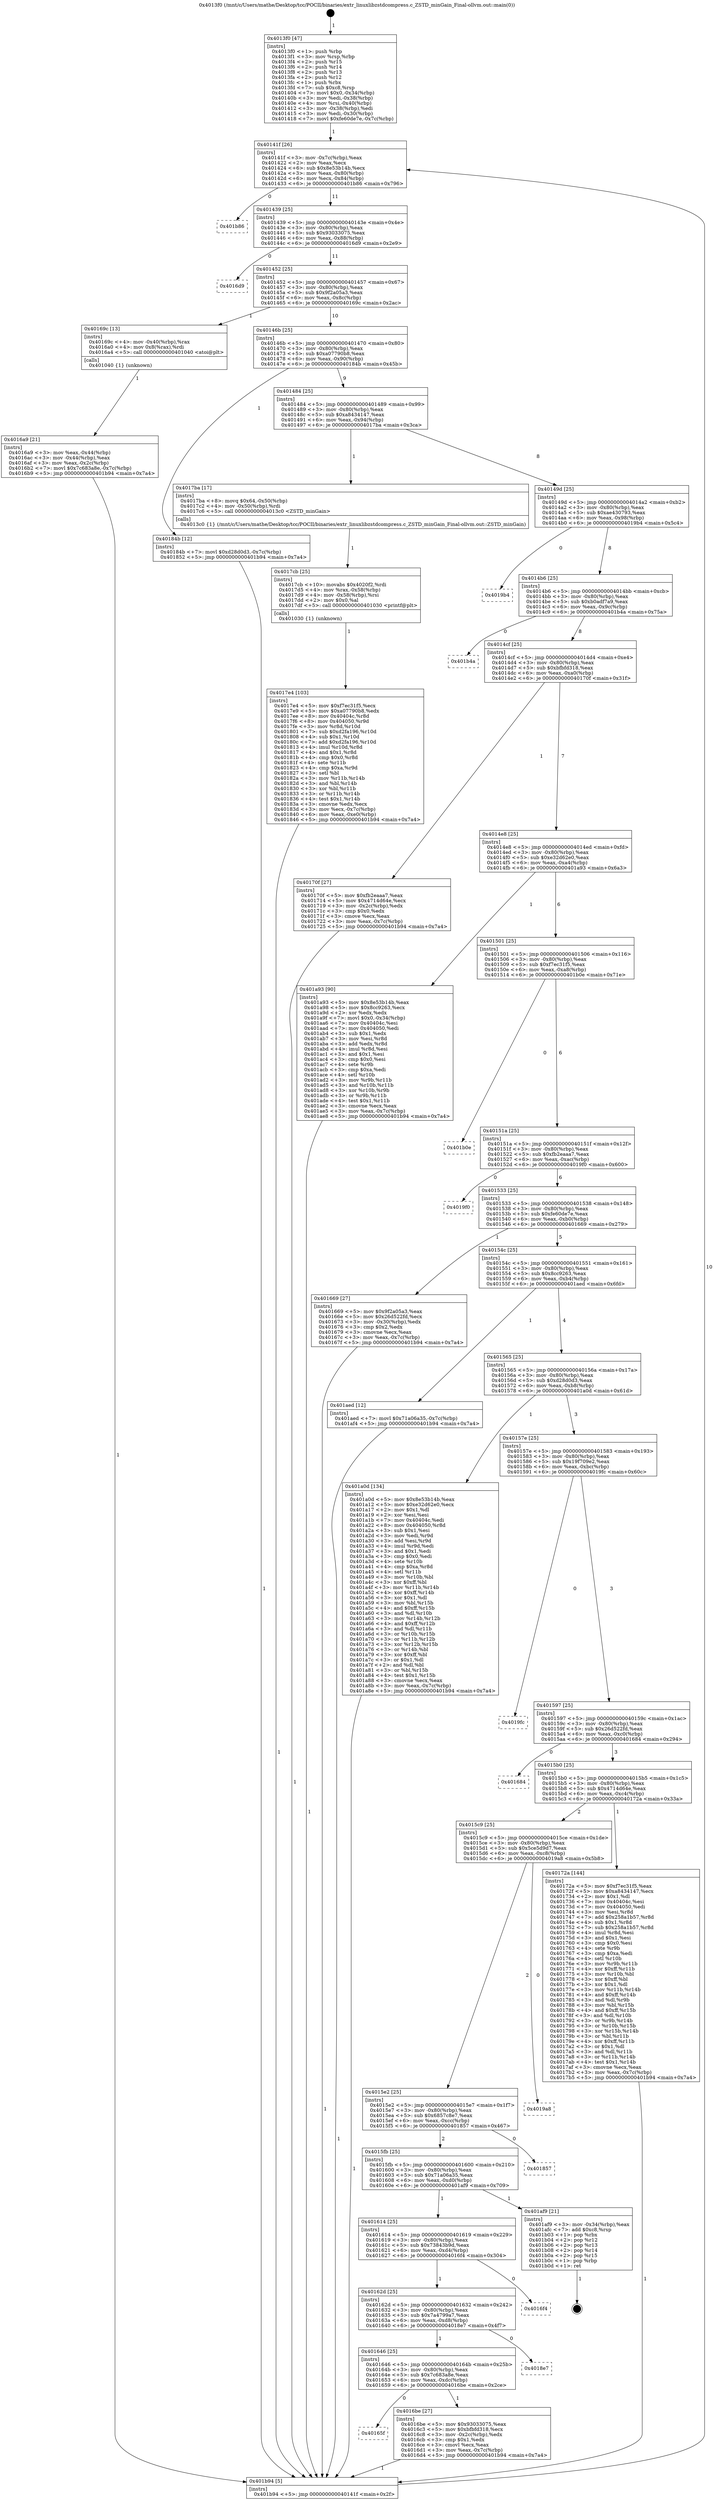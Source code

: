 digraph "0x4013f0" {
  label = "0x4013f0 (/mnt/c/Users/mathe/Desktop/tcc/POCII/binaries/extr_linuxlibzstdcompress.c_ZSTD_minGain_Final-ollvm.out::main(0))"
  labelloc = "t"
  node[shape=record]

  Entry [label="",width=0.3,height=0.3,shape=circle,fillcolor=black,style=filled]
  "0x40141f" [label="{
     0x40141f [26]\l
     | [instrs]\l
     &nbsp;&nbsp;0x40141f \<+3\>: mov -0x7c(%rbp),%eax\l
     &nbsp;&nbsp;0x401422 \<+2\>: mov %eax,%ecx\l
     &nbsp;&nbsp;0x401424 \<+6\>: sub $0x8e53b14b,%ecx\l
     &nbsp;&nbsp;0x40142a \<+3\>: mov %eax,-0x80(%rbp)\l
     &nbsp;&nbsp;0x40142d \<+6\>: mov %ecx,-0x84(%rbp)\l
     &nbsp;&nbsp;0x401433 \<+6\>: je 0000000000401b86 \<main+0x796\>\l
  }"]
  "0x401b86" [label="{
     0x401b86\l
  }", style=dashed]
  "0x401439" [label="{
     0x401439 [25]\l
     | [instrs]\l
     &nbsp;&nbsp;0x401439 \<+5\>: jmp 000000000040143e \<main+0x4e\>\l
     &nbsp;&nbsp;0x40143e \<+3\>: mov -0x80(%rbp),%eax\l
     &nbsp;&nbsp;0x401441 \<+5\>: sub $0x93033075,%eax\l
     &nbsp;&nbsp;0x401446 \<+6\>: mov %eax,-0x88(%rbp)\l
     &nbsp;&nbsp;0x40144c \<+6\>: je 00000000004016d9 \<main+0x2e9\>\l
  }"]
  Exit [label="",width=0.3,height=0.3,shape=circle,fillcolor=black,style=filled,peripheries=2]
  "0x4016d9" [label="{
     0x4016d9\l
  }", style=dashed]
  "0x401452" [label="{
     0x401452 [25]\l
     | [instrs]\l
     &nbsp;&nbsp;0x401452 \<+5\>: jmp 0000000000401457 \<main+0x67\>\l
     &nbsp;&nbsp;0x401457 \<+3\>: mov -0x80(%rbp),%eax\l
     &nbsp;&nbsp;0x40145a \<+5\>: sub $0x9f2a05a3,%eax\l
     &nbsp;&nbsp;0x40145f \<+6\>: mov %eax,-0x8c(%rbp)\l
     &nbsp;&nbsp;0x401465 \<+6\>: je 000000000040169c \<main+0x2ac\>\l
  }"]
  "0x4017e4" [label="{
     0x4017e4 [103]\l
     | [instrs]\l
     &nbsp;&nbsp;0x4017e4 \<+5\>: mov $0xf7ec31f5,%ecx\l
     &nbsp;&nbsp;0x4017e9 \<+5\>: mov $0xa07790b8,%edx\l
     &nbsp;&nbsp;0x4017ee \<+8\>: mov 0x40404c,%r8d\l
     &nbsp;&nbsp;0x4017f6 \<+8\>: mov 0x404050,%r9d\l
     &nbsp;&nbsp;0x4017fe \<+3\>: mov %r8d,%r10d\l
     &nbsp;&nbsp;0x401801 \<+7\>: sub $0xd2fa196,%r10d\l
     &nbsp;&nbsp;0x401808 \<+4\>: sub $0x1,%r10d\l
     &nbsp;&nbsp;0x40180c \<+7\>: add $0xd2fa196,%r10d\l
     &nbsp;&nbsp;0x401813 \<+4\>: imul %r10d,%r8d\l
     &nbsp;&nbsp;0x401817 \<+4\>: and $0x1,%r8d\l
     &nbsp;&nbsp;0x40181b \<+4\>: cmp $0x0,%r8d\l
     &nbsp;&nbsp;0x40181f \<+4\>: sete %r11b\l
     &nbsp;&nbsp;0x401823 \<+4\>: cmp $0xa,%r9d\l
     &nbsp;&nbsp;0x401827 \<+3\>: setl %bl\l
     &nbsp;&nbsp;0x40182a \<+3\>: mov %r11b,%r14b\l
     &nbsp;&nbsp;0x40182d \<+3\>: and %bl,%r14b\l
     &nbsp;&nbsp;0x401830 \<+3\>: xor %bl,%r11b\l
     &nbsp;&nbsp;0x401833 \<+3\>: or %r11b,%r14b\l
     &nbsp;&nbsp;0x401836 \<+4\>: test $0x1,%r14b\l
     &nbsp;&nbsp;0x40183a \<+3\>: cmovne %edx,%ecx\l
     &nbsp;&nbsp;0x40183d \<+3\>: mov %ecx,-0x7c(%rbp)\l
     &nbsp;&nbsp;0x401840 \<+6\>: mov %eax,-0xe0(%rbp)\l
     &nbsp;&nbsp;0x401846 \<+5\>: jmp 0000000000401b94 \<main+0x7a4\>\l
  }"]
  "0x40169c" [label="{
     0x40169c [13]\l
     | [instrs]\l
     &nbsp;&nbsp;0x40169c \<+4\>: mov -0x40(%rbp),%rax\l
     &nbsp;&nbsp;0x4016a0 \<+4\>: mov 0x8(%rax),%rdi\l
     &nbsp;&nbsp;0x4016a4 \<+5\>: call 0000000000401040 \<atoi@plt\>\l
     | [calls]\l
     &nbsp;&nbsp;0x401040 \{1\} (unknown)\l
  }"]
  "0x40146b" [label="{
     0x40146b [25]\l
     | [instrs]\l
     &nbsp;&nbsp;0x40146b \<+5\>: jmp 0000000000401470 \<main+0x80\>\l
     &nbsp;&nbsp;0x401470 \<+3\>: mov -0x80(%rbp),%eax\l
     &nbsp;&nbsp;0x401473 \<+5\>: sub $0xa07790b8,%eax\l
     &nbsp;&nbsp;0x401478 \<+6\>: mov %eax,-0x90(%rbp)\l
     &nbsp;&nbsp;0x40147e \<+6\>: je 000000000040184b \<main+0x45b\>\l
  }"]
  "0x4017cb" [label="{
     0x4017cb [25]\l
     | [instrs]\l
     &nbsp;&nbsp;0x4017cb \<+10\>: movabs $0x4020f2,%rdi\l
     &nbsp;&nbsp;0x4017d5 \<+4\>: mov %rax,-0x58(%rbp)\l
     &nbsp;&nbsp;0x4017d9 \<+4\>: mov -0x58(%rbp),%rsi\l
     &nbsp;&nbsp;0x4017dd \<+2\>: mov $0x0,%al\l
     &nbsp;&nbsp;0x4017df \<+5\>: call 0000000000401030 \<printf@plt\>\l
     | [calls]\l
     &nbsp;&nbsp;0x401030 \{1\} (unknown)\l
  }"]
  "0x40184b" [label="{
     0x40184b [12]\l
     | [instrs]\l
     &nbsp;&nbsp;0x40184b \<+7\>: movl $0xd28d0d3,-0x7c(%rbp)\l
     &nbsp;&nbsp;0x401852 \<+5\>: jmp 0000000000401b94 \<main+0x7a4\>\l
  }"]
  "0x401484" [label="{
     0x401484 [25]\l
     | [instrs]\l
     &nbsp;&nbsp;0x401484 \<+5\>: jmp 0000000000401489 \<main+0x99\>\l
     &nbsp;&nbsp;0x401489 \<+3\>: mov -0x80(%rbp),%eax\l
     &nbsp;&nbsp;0x40148c \<+5\>: sub $0xa8434147,%eax\l
     &nbsp;&nbsp;0x401491 \<+6\>: mov %eax,-0x94(%rbp)\l
     &nbsp;&nbsp;0x401497 \<+6\>: je 00000000004017ba \<main+0x3ca\>\l
  }"]
  "0x40165f" [label="{
     0x40165f\l
  }", style=dashed]
  "0x4017ba" [label="{
     0x4017ba [17]\l
     | [instrs]\l
     &nbsp;&nbsp;0x4017ba \<+8\>: movq $0x64,-0x50(%rbp)\l
     &nbsp;&nbsp;0x4017c2 \<+4\>: mov -0x50(%rbp),%rdi\l
     &nbsp;&nbsp;0x4017c6 \<+5\>: call 00000000004013c0 \<ZSTD_minGain\>\l
     | [calls]\l
     &nbsp;&nbsp;0x4013c0 \{1\} (/mnt/c/Users/mathe/Desktop/tcc/POCII/binaries/extr_linuxlibzstdcompress.c_ZSTD_minGain_Final-ollvm.out::ZSTD_minGain)\l
  }"]
  "0x40149d" [label="{
     0x40149d [25]\l
     | [instrs]\l
     &nbsp;&nbsp;0x40149d \<+5\>: jmp 00000000004014a2 \<main+0xb2\>\l
     &nbsp;&nbsp;0x4014a2 \<+3\>: mov -0x80(%rbp),%eax\l
     &nbsp;&nbsp;0x4014a5 \<+5\>: sub $0xae430793,%eax\l
     &nbsp;&nbsp;0x4014aa \<+6\>: mov %eax,-0x98(%rbp)\l
     &nbsp;&nbsp;0x4014b0 \<+6\>: je 00000000004019b4 \<main+0x5c4\>\l
  }"]
  "0x4016be" [label="{
     0x4016be [27]\l
     | [instrs]\l
     &nbsp;&nbsp;0x4016be \<+5\>: mov $0x93033075,%eax\l
     &nbsp;&nbsp;0x4016c3 \<+5\>: mov $0xbfbfd318,%ecx\l
     &nbsp;&nbsp;0x4016c8 \<+3\>: mov -0x2c(%rbp),%edx\l
     &nbsp;&nbsp;0x4016cb \<+3\>: cmp $0x1,%edx\l
     &nbsp;&nbsp;0x4016ce \<+3\>: cmovl %ecx,%eax\l
     &nbsp;&nbsp;0x4016d1 \<+3\>: mov %eax,-0x7c(%rbp)\l
     &nbsp;&nbsp;0x4016d4 \<+5\>: jmp 0000000000401b94 \<main+0x7a4\>\l
  }"]
  "0x4019b4" [label="{
     0x4019b4\l
  }", style=dashed]
  "0x4014b6" [label="{
     0x4014b6 [25]\l
     | [instrs]\l
     &nbsp;&nbsp;0x4014b6 \<+5\>: jmp 00000000004014bb \<main+0xcb\>\l
     &nbsp;&nbsp;0x4014bb \<+3\>: mov -0x80(%rbp),%eax\l
     &nbsp;&nbsp;0x4014be \<+5\>: sub $0xb0adf7a9,%eax\l
     &nbsp;&nbsp;0x4014c3 \<+6\>: mov %eax,-0x9c(%rbp)\l
     &nbsp;&nbsp;0x4014c9 \<+6\>: je 0000000000401b4a \<main+0x75a\>\l
  }"]
  "0x401646" [label="{
     0x401646 [25]\l
     | [instrs]\l
     &nbsp;&nbsp;0x401646 \<+5\>: jmp 000000000040164b \<main+0x25b\>\l
     &nbsp;&nbsp;0x40164b \<+3\>: mov -0x80(%rbp),%eax\l
     &nbsp;&nbsp;0x40164e \<+5\>: sub $0x7c683a8e,%eax\l
     &nbsp;&nbsp;0x401653 \<+6\>: mov %eax,-0xdc(%rbp)\l
     &nbsp;&nbsp;0x401659 \<+6\>: je 00000000004016be \<main+0x2ce\>\l
  }"]
  "0x401b4a" [label="{
     0x401b4a\l
  }", style=dashed]
  "0x4014cf" [label="{
     0x4014cf [25]\l
     | [instrs]\l
     &nbsp;&nbsp;0x4014cf \<+5\>: jmp 00000000004014d4 \<main+0xe4\>\l
     &nbsp;&nbsp;0x4014d4 \<+3\>: mov -0x80(%rbp),%eax\l
     &nbsp;&nbsp;0x4014d7 \<+5\>: sub $0xbfbfd318,%eax\l
     &nbsp;&nbsp;0x4014dc \<+6\>: mov %eax,-0xa0(%rbp)\l
     &nbsp;&nbsp;0x4014e2 \<+6\>: je 000000000040170f \<main+0x31f\>\l
  }"]
  "0x4018e7" [label="{
     0x4018e7\l
  }", style=dashed]
  "0x40170f" [label="{
     0x40170f [27]\l
     | [instrs]\l
     &nbsp;&nbsp;0x40170f \<+5\>: mov $0xfb2eaaa7,%eax\l
     &nbsp;&nbsp;0x401714 \<+5\>: mov $0x4714d64e,%ecx\l
     &nbsp;&nbsp;0x401719 \<+3\>: mov -0x2c(%rbp),%edx\l
     &nbsp;&nbsp;0x40171c \<+3\>: cmp $0x0,%edx\l
     &nbsp;&nbsp;0x40171f \<+3\>: cmove %ecx,%eax\l
     &nbsp;&nbsp;0x401722 \<+3\>: mov %eax,-0x7c(%rbp)\l
     &nbsp;&nbsp;0x401725 \<+5\>: jmp 0000000000401b94 \<main+0x7a4\>\l
  }"]
  "0x4014e8" [label="{
     0x4014e8 [25]\l
     | [instrs]\l
     &nbsp;&nbsp;0x4014e8 \<+5\>: jmp 00000000004014ed \<main+0xfd\>\l
     &nbsp;&nbsp;0x4014ed \<+3\>: mov -0x80(%rbp),%eax\l
     &nbsp;&nbsp;0x4014f0 \<+5\>: sub $0xe32d62e0,%eax\l
     &nbsp;&nbsp;0x4014f5 \<+6\>: mov %eax,-0xa4(%rbp)\l
     &nbsp;&nbsp;0x4014fb \<+6\>: je 0000000000401a93 \<main+0x6a3\>\l
  }"]
  "0x40162d" [label="{
     0x40162d [25]\l
     | [instrs]\l
     &nbsp;&nbsp;0x40162d \<+5\>: jmp 0000000000401632 \<main+0x242\>\l
     &nbsp;&nbsp;0x401632 \<+3\>: mov -0x80(%rbp),%eax\l
     &nbsp;&nbsp;0x401635 \<+5\>: sub $0x7a4799a7,%eax\l
     &nbsp;&nbsp;0x40163a \<+6\>: mov %eax,-0xd8(%rbp)\l
     &nbsp;&nbsp;0x401640 \<+6\>: je 00000000004018e7 \<main+0x4f7\>\l
  }"]
  "0x401a93" [label="{
     0x401a93 [90]\l
     | [instrs]\l
     &nbsp;&nbsp;0x401a93 \<+5\>: mov $0x8e53b14b,%eax\l
     &nbsp;&nbsp;0x401a98 \<+5\>: mov $0x8cc9263,%ecx\l
     &nbsp;&nbsp;0x401a9d \<+2\>: xor %edx,%edx\l
     &nbsp;&nbsp;0x401a9f \<+7\>: movl $0x0,-0x34(%rbp)\l
     &nbsp;&nbsp;0x401aa6 \<+7\>: mov 0x40404c,%esi\l
     &nbsp;&nbsp;0x401aad \<+7\>: mov 0x404050,%edi\l
     &nbsp;&nbsp;0x401ab4 \<+3\>: sub $0x1,%edx\l
     &nbsp;&nbsp;0x401ab7 \<+3\>: mov %esi,%r8d\l
     &nbsp;&nbsp;0x401aba \<+3\>: add %edx,%r8d\l
     &nbsp;&nbsp;0x401abd \<+4\>: imul %r8d,%esi\l
     &nbsp;&nbsp;0x401ac1 \<+3\>: and $0x1,%esi\l
     &nbsp;&nbsp;0x401ac4 \<+3\>: cmp $0x0,%esi\l
     &nbsp;&nbsp;0x401ac7 \<+4\>: sete %r9b\l
     &nbsp;&nbsp;0x401acb \<+3\>: cmp $0xa,%edi\l
     &nbsp;&nbsp;0x401ace \<+4\>: setl %r10b\l
     &nbsp;&nbsp;0x401ad2 \<+3\>: mov %r9b,%r11b\l
     &nbsp;&nbsp;0x401ad5 \<+3\>: and %r10b,%r11b\l
     &nbsp;&nbsp;0x401ad8 \<+3\>: xor %r10b,%r9b\l
     &nbsp;&nbsp;0x401adb \<+3\>: or %r9b,%r11b\l
     &nbsp;&nbsp;0x401ade \<+4\>: test $0x1,%r11b\l
     &nbsp;&nbsp;0x401ae2 \<+3\>: cmovne %ecx,%eax\l
     &nbsp;&nbsp;0x401ae5 \<+3\>: mov %eax,-0x7c(%rbp)\l
     &nbsp;&nbsp;0x401ae8 \<+5\>: jmp 0000000000401b94 \<main+0x7a4\>\l
  }"]
  "0x401501" [label="{
     0x401501 [25]\l
     | [instrs]\l
     &nbsp;&nbsp;0x401501 \<+5\>: jmp 0000000000401506 \<main+0x116\>\l
     &nbsp;&nbsp;0x401506 \<+3\>: mov -0x80(%rbp),%eax\l
     &nbsp;&nbsp;0x401509 \<+5\>: sub $0xf7ec31f5,%eax\l
     &nbsp;&nbsp;0x40150e \<+6\>: mov %eax,-0xa8(%rbp)\l
     &nbsp;&nbsp;0x401514 \<+6\>: je 0000000000401b0e \<main+0x71e\>\l
  }"]
  "0x4016f4" [label="{
     0x4016f4\l
  }", style=dashed]
  "0x401b0e" [label="{
     0x401b0e\l
  }", style=dashed]
  "0x40151a" [label="{
     0x40151a [25]\l
     | [instrs]\l
     &nbsp;&nbsp;0x40151a \<+5\>: jmp 000000000040151f \<main+0x12f\>\l
     &nbsp;&nbsp;0x40151f \<+3\>: mov -0x80(%rbp),%eax\l
     &nbsp;&nbsp;0x401522 \<+5\>: sub $0xfb2eaaa7,%eax\l
     &nbsp;&nbsp;0x401527 \<+6\>: mov %eax,-0xac(%rbp)\l
     &nbsp;&nbsp;0x40152d \<+6\>: je 00000000004019f0 \<main+0x600\>\l
  }"]
  "0x401614" [label="{
     0x401614 [25]\l
     | [instrs]\l
     &nbsp;&nbsp;0x401614 \<+5\>: jmp 0000000000401619 \<main+0x229\>\l
     &nbsp;&nbsp;0x401619 \<+3\>: mov -0x80(%rbp),%eax\l
     &nbsp;&nbsp;0x40161c \<+5\>: sub $0x73843b9d,%eax\l
     &nbsp;&nbsp;0x401621 \<+6\>: mov %eax,-0xd4(%rbp)\l
     &nbsp;&nbsp;0x401627 \<+6\>: je 00000000004016f4 \<main+0x304\>\l
  }"]
  "0x4019f0" [label="{
     0x4019f0\l
  }", style=dashed]
  "0x401533" [label="{
     0x401533 [25]\l
     | [instrs]\l
     &nbsp;&nbsp;0x401533 \<+5\>: jmp 0000000000401538 \<main+0x148\>\l
     &nbsp;&nbsp;0x401538 \<+3\>: mov -0x80(%rbp),%eax\l
     &nbsp;&nbsp;0x40153b \<+5\>: sub $0xfe60de7e,%eax\l
     &nbsp;&nbsp;0x401540 \<+6\>: mov %eax,-0xb0(%rbp)\l
     &nbsp;&nbsp;0x401546 \<+6\>: je 0000000000401669 \<main+0x279\>\l
  }"]
  "0x401af9" [label="{
     0x401af9 [21]\l
     | [instrs]\l
     &nbsp;&nbsp;0x401af9 \<+3\>: mov -0x34(%rbp),%eax\l
     &nbsp;&nbsp;0x401afc \<+7\>: add $0xc8,%rsp\l
     &nbsp;&nbsp;0x401b03 \<+1\>: pop %rbx\l
     &nbsp;&nbsp;0x401b04 \<+2\>: pop %r12\l
     &nbsp;&nbsp;0x401b06 \<+2\>: pop %r13\l
     &nbsp;&nbsp;0x401b08 \<+2\>: pop %r14\l
     &nbsp;&nbsp;0x401b0a \<+2\>: pop %r15\l
     &nbsp;&nbsp;0x401b0c \<+1\>: pop %rbp\l
     &nbsp;&nbsp;0x401b0d \<+1\>: ret\l
  }"]
  "0x401669" [label="{
     0x401669 [27]\l
     | [instrs]\l
     &nbsp;&nbsp;0x401669 \<+5\>: mov $0x9f2a05a3,%eax\l
     &nbsp;&nbsp;0x40166e \<+5\>: mov $0x26d522fd,%ecx\l
     &nbsp;&nbsp;0x401673 \<+3\>: mov -0x30(%rbp),%edx\l
     &nbsp;&nbsp;0x401676 \<+3\>: cmp $0x2,%edx\l
     &nbsp;&nbsp;0x401679 \<+3\>: cmovne %ecx,%eax\l
     &nbsp;&nbsp;0x40167c \<+3\>: mov %eax,-0x7c(%rbp)\l
     &nbsp;&nbsp;0x40167f \<+5\>: jmp 0000000000401b94 \<main+0x7a4\>\l
  }"]
  "0x40154c" [label="{
     0x40154c [25]\l
     | [instrs]\l
     &nbsp;&nbsp;0x40154c \<+5\>: jmp 0000000000401551 \<main+0x161\>\l
     &nbsp;&nbsp;0x401551 \<+3\>: mov -0x80(%rbp),%eax\l
     &nbsp;&nbsp;0x401554 \<+5\>: sub $0x8cc9263,%eax\l
     &nbsp;&nbsp;0x401559 \<+6\>: mov %eax,-0xb4(%rbp)\l
     &nbsp;&nbsp;0x40155f \<+6\>: je 0000000000401aed \<main+0x6fd\>\l
  }"]
  "0x401b94" [label="{
     0x401b94 [5]\l
     | [instrs]\l
     &nbsp;&nbsp;0x401b94 \<+5\>: jmp 000000000040141f \<main+0x2f\>\l
  }"]
  "0x4013f0" [label="{
     0x4013f0 [47]\l
     | [instrs]\l
     &nbsp;&nbsp;0x4013f0 \<+1\>: push %rbp\l
     &nbsp;&nbsp;0x4013f1 \<+3\>: mov %rsp,%rbp\l
     &nbsp;&nbsp;0x4013f4 \<+2\>: push %r15\l
     &nbsp;&nbsp;0x4013f6 \<+2\>: push %r14\l
     &nbsp;&nbsp;0x4013f8 \<+2\>: push %r13\l
     &nbsp;&nbsp;0x4013fa \<+2\>: push %r12\l
     &nbsp;&nbsp;0x4013fc \<+1\>: push %rbx\l
     &nbsp;&nbsp;0x4013fd \<+7\>: sub $0xc8,%rsp\l
     &nbsp;&nbsp;0x401404 \<+7\>: movl $0x0,-0x34(%rbp)\l
     &nbsp;&nbsp;0x40140b \<+3\>: mov %edi,-0x38(%rbp)\l
     &nbsp;&nbsp;0x40140e \<+4\>: mov %rsi,-0x40(%rbp)\l
     &nbsp;&nbsp;0x401412 \<+3\>: mov -0x38(%rbp),%edi\l
     &nbsp;&nbsp;0x401415 \<+3\>: mov %edi,-0x30(%rbp)\l
     &nbsp;&nbsp;0x401418 \<+7\>: movl $0xfe60de7e,-0x7c(%rbp)\l
  }"]
  "0x4016a9" [label="{
     0x4016a9 [21]\l
     | [instrs]\l
     &nbsp;&nbsp;0x4016a9 \<+3\>: mov %eax,-0x44(%rbp)\l
     &nbsp;&nbsp;0x4016ac \<+3\>: mov -0x44(%rbp),%eax\l
     &nbsp;&nbsp;0x4016af \<+3\>: mov %eax,-0x2c(%rbp)\l
     &nbsp;&nbsp;0x4016b2 \<+7\>: movl $0x7c683a8e,-0x7c(%rbp)\l
     &nbsp;&nbsp;0x4016b9 \<+5\>: jmp 0000000000401b94 \<main+0x7a4\>\l
  }"]
  "0x4015fb" [label="{
     0x4015fb [25]\l
     | [instrs]\l
     &nbsp;&nbsp;0x4015fb \<+5\>: jmp 0000000000401600 \<main+0x210\>\l
     &nbsp;&nbsp;0x401600 \<+3\>: mov -0x80(%rbp),%eax\l
     &nbsp;&nbsp;0x401603 \<+5\>: sub $0x71a06a35,%eax\l
     &nbsp;&nbsp;0x401608 \<+6\>: mov %eax,-0xd0(%rbp)\l
     &nbsp;&nbsp;0x40160e \<+6\>: je 0000000000401af9 \<main+0x709\>\l
  }"]
  "0x401aed" [label="{
     0x401aed [12]\l
     | [instrs]\l
     &nbsp;&nbsp;0x401aed \<+7\>: movl $0x71a06a35,-0x7c(%rbp)\l
     &nbsp;&nbsp;0x401af4 \<+5\>: jmp 0000000000401b94 \<main+0x7a4\>\l
  }"]
  "0x401565" [label="{
     0x401565 [25]\l
     | [instrs]\l
     &nbsp;&nbsp;0x401565 \<+5\>: jmp 000000000040156a \<main+0x17a\>\l
     &nbsp;&nbsp;0x40156a \<+3\>: mov -0x80(%rbp),%eax\l
     &nbsp;&nbsp;0x40156d \<+5\>: sub $0xd28d0d3,%eax\l
     &nbsp;&nbsp;0x401572 \<+6\>: mov %eax,-0xb8(%rbp)\l
     &nbsp;&nbsp;0x401578 \<+6\>: je 0000000000401a0d \<main+0x61d\>\l
  }"]
  "0x401857" [label="{
     0x401857\l
  }", style=dashed]
  "0x401a0d" [label="{
     0x401a0d [134]\l
     | [instrs]\l
     &nbsp;&nbsp;0x401a0d \<+5\>: mov $0x8e53b14b,%eax\l
     &nbsp;&nbsp;0x401a12 \<+5\>: mov $0xe32d62e0,%ecx\l
     &nbsp;&nbsp;0x401a17 \<+2\>: mov $0x1,%dl\l
     &nbsp;&nbsp;0x401a19 \<+2\>: xor %esi,%esi\l
     &nbsp;&nbsp;0x401a1b \<+7\>: mov 0x40404c,%edi\l
     &nbsp;&nbsp;0x401a22 \<+8\>: mov 0x404050,%r8d\l
     &nbsp;&nbsp;0x401a2a \<+3\>: sub $0x1,%esi\l
     &nbsp;&nbsp;0x401a2d \<+3\>: mov %edi,%r9d\l
     &nbsp;&nbsp;0x401a30 \<+3\>: add %esi,%r9d\l
     &nbsp;&nbsp;0x401a33 \<+4\>: imul %r9d,%edi\l
     &nbsp;&nbsp;0x401a37 \<+3\>: and $0x1,%edi\l
     &nbsp;&nbsp;0x401a3a \<+3\>: cmp $0x0,%edi\l
     &nbsp;&nbsp;0x401a3d \<+4\>: sete %r10b\l
     &nbsp;&nbsp;0x401a41 \<+4\>: cmp $0xa,%r8d\l
     &nbsp;&nbsp;0x401a45 \<+4\>: setl %r11b\l
     &nbsp;&nbsp;0x401a49 \<+3\>: mov %r10b,%bl\l
     &nbsp;&nbsp;0x401a4c \<+3\>: xor $0xff,%bl\l
     &nbsp;&nbsp;0x401a4f \<+3\>: mov %r11b,%r14b\l
     &nbsp;&nbsp;0x401a52 \<+4\>: xor $0xff,%r14b\l
     &nbsp;&nbsp;0x401a56 \<+3\>: xor $0x1,%dl\l
     &nbsp;&nbsp;0x401a59 \<+3\>: mov %bl,%r15b\l
     &nbsp;&nbsp;0x401a5c \<+4\>: and $0xff,%r15b\l
     &nbsp;&nbsp;0x401a60 \<+3\>: and %dl,%r10b\l
     &nbsp;&nbsp;0x401a63 \<+3\>: mov %r14b,%r12b\l
     &nbsp;&nbsp;0x401a66 \<+4\>: and $0xff,%r12b\l
     &nbsp;&nbsp;0x401a6a \<+3\>: and %dl,%r11b\l
     &nbsp;&nbsp;0x401a6d \<+3\>: or %r10b,%r15b\l
     &nbsp;&nbsp;0x401a70 \<+3\>: or %r11b,%r12b\l
     &nbsp;&nbsp;0x401a73 \<+3\>: xor %r12b,%r15b\l
     &nbsp;&nbsp;0x401a76 \<+3\>: or %r14b,%bl\l
     &nbsp;&nbsp;0x401a79 \<+3\>: xor $0xff,%bl\l
     &nbsp;&nbsp;0x401a7c \<+3\>: or $0x1,%dl\l
     &nbsp;&nbsp;0x401a7f \<+2\>: and %dl,%bl\l
     &nbsp;&nbsp;0x401a81 \<+3\>: or %bl,%r15b\l
     &nbsp;&nbsp;0x401a84 \<+4\>: test $0x1,%r15b\l
     &nbsp;&nbsp;0x401a88 \<+3\>: cmovne %ecx,%eax\l
     &nbsp;&nbsp;0x401a8b \<+3\>: mov %eax,-0x7c(%rbp)\l
     &nbsp;&nbsp;0x401a8e \<+5\>: jmp 0000000000401b94 \<main+0x7a4\>\l
  }"]
  "0x40157e" [label="{
     0x40157e [25]\l
     | [instrs]\l
     &nbsp;&nbsp;0x40157e \<+5\>: jmp 0000000000401583 \<main+0x193\>\l
     &nbsp;&nbsp;0x401583 \<+3\>: mov -0x80(%rbp),%eax\l
     &nbsp;&nbsp;0x401586 \<+5\>: sub $0x19f709e2,%eax\l
     &nbsp;&nbsp;0x40158b \<+6\>: mov %eax,-0xbc(%rbp)\l
     &nbsp;&nbsp;0x401591 \<+6\>: je 00000000004019fc \<main+0x60c\>\l
  }"]
  "0x4015e2" [label="{
     0x4015e2 [25]\l
     | [instrs]\l
     &nbsp;&nbsp;0x4015e2 \<+5\>: jmp 00000000004015e7 \<main+0x1f7\>\l
     &nbsp;&nbsp;0x4015e7 \<+3\>: mov -0x80(%rbp),%eax\l
     &nbsp;&nbsp;0x4015ea \<+5\>: sub $0x6857c8e7,%eax\l
     &nbsp;&nbsp;0x4015ef \<+6\>: mov %eax,-0xcc(%rbp)\l
     &nbsp;&nbsp;0x4015f5 \<+6\>: je 0000000000401857 \<main+0x467\>\l
  }"]
  "0x4019fc" [label="{
     0x4019fc\l
  }", style=dashed]
  "0x401597" [label="{
     0x401597 [25]\l
     | [instrs]\l
     &nbsp;&nbsp;0x401597 \<+5\>: jmp 000000000040159c \<main+0x1ac\>\l
     &nbsp;&nbsp;0x40159c \<+3\>: mov -0x80(%rbp),%eax\l
     &nbsp;&nbsp;0x40159f \<+5\>: sub $0x26d522fd,%eax\l
     &nbsp;&nbsp;0x4015a4 \<+6\>: mov %eax,-0xc0(%rbp)\l
     &nbsp;&nbsp;0x4015aa \<+6\>: je 0000000000401684 \<main+0x294\>\l
  }"]
  "0x4019a8" [label="{
     0x4019a8\l
  }", style=dashed]
  "0x401684" [label="{
     0x401684\l
  }", style=dashed]
  "0x4015b0" [label="{
     0x4015b0 [25]\l
     | [instrs]\l
     &nbsp;&nbsp;0x4015b0 \<+5\>: jmp 00000000004015b5 \<main+0x1c5\>\l
     &nbsp;&nbsp;0x4015b5 \<+3\>: mov -0x80(%rbp),%eax\l
     &nbsp;&nbsp;0x4015b8 \<+5\>: sub $0x4714d64e,%eax\l
     &nbsp;&nbsp;0x4015bd \<+6\>: mov %eax,-0xc4(%rbp)\l
     &nbsp;&nbsp;0x4015c3 \<+6\>: je 000000000040172a \<main+0x33a\>\l
  }"]
  "0x4015c9" [label="{
     0x4015c9 [25]\l
     | [instrs]\l
     &nbsp;&nbsp;0x4015c9 \<+5\>: jmp 00000000004015ce \<main+0x1de\>\l
     &nbsp;&nbsp;0x4015ce \<+3\>: mov -0x80(%rbp),%eax\l
     &nbsp;&nbsp;0x4015d1 \<+5\>: sub $0x5ce5d9d7,%eax\l
     &nbsp;&nbsp;0x4015d6 \<+6\>: mov %eax,-0xc8(%rbp)\l
     &nbsp;&nbsp;0x4015dc \<+6\>: je 00000000004019a8 \<main+0x5b8\>\l
  }"]
  "0x40172a" [label="{
     0x40172a [144]\l
     | [instrs]\l
     &nbsp;&nbsp;0x40172a \<+5\>: mov $0xf7ec31f5,%eax\l
     &nbsp;&nbsp;0x40172f \<+5\>: mov $0xa8434147,%ecx\l
     &nbsp;&nbsp;0x401734 \<+2\>: mov $0x1,%dl\l
     &nbsp;&nbsp;0x401736 \<+7\>: mov 0x40404c,%esi\l
     &nbsp;&nbsp;0x40173d \<+7\>: mov 0x404050,%edi\l
     &nbsp;&nbsp;0x401744 \<+3\>: mov %esi,%r8d\l
     &nbsp;&nbsp;0x401747 \<+7\>: add $0x258a1b57,%r8d\l
     &nbsp;&nbsp;0x40174e \<+4\>: sub $0x1,%r8d\l
     &nbsp;&nbsp;0x401752 \<+7\>: sub $0x258a1b57,%r8d\l
     &nbsp;&nbsp;0x401759 \<+4\>: imul %r8d,%esi\l
     &nbsp;&nbsp;0x40175d \<+3\>: and $0x1,%esi\l
     &nbsp;&nbsp;0x401760 \<+3\>: cmp $0x0,%esi\l
     &nbsp;&nbsp;0x401763 \<+4\>: sete %r9b\l
     &nbsp;&nbsp;0x401767 \<+3\>: cmp $0xa,%edi\l
     &nbsp;&nbsp;0x40176a \<+4\>: setl %r10b\l
     &nbsp;&nbsp;0x40176e \<+3\>: mov %r9b,%r11b\l
     &nbsp;&nbsp;0x401771 \<+4\>: xor $0xff,%r11b\l
     &nbsp;&nbsp;0x401775 \<+3\>: mov %r10b,%bl\l
     &nbsp;&nbsp;0x401778 \<+3\>: xor $0xff,%bl\l
     &nbsp;&nbsp;0x40177b \<+3\>: xor $0x1,%dl\l
     &nbsp;&nbsp;0x40177e \<+3\>: mov %r11b,%r14b\l
     &nbsp;&nbsp;0x401781 \<+4\>: and $0xff,%r14b\l
     &nbsp;&nbsp;0x401785 \<+3\>: and %dl,%r9b\l
     &nbsp;&nbsp;0x401788 \<+3\>: mov %bl,%r15b\l
     &nbsp;&nbsp;0x40178b \<+4\>: and $0xff,%r15b\l
     &nbsp;&nbsp;0x40178f \<+3\>: and %dl,%r10b\l
     &nbsp;&nbsp;0x401792 \<+3\>: or %r9b,%r14b\l
     &nbsp;&nbsp;0x401795 \<+3\>: or %r10b,%r15b\l
     &nbsp;&nbsp;0x401798 \<+3\>: xor %r15b,%r14b\l
     &nbsp;&nbsp;0x40179b \<+3\>: or %bl,%r11b\l
     &nbsp;&nbsp;0x40179e \<+4\>: xor $0xff,%r11b\l
     &nbsp;&nbsp;0x4017a2 \<+3\>: or $0x1,%dl\l
     &nbsp;&nbsp;0x4017a5 \<+3\>: and %dl,%r11b\l
     &nbsp;&nbsp;0x4017a8 \<+3\>: or %r11b,%r14b\l
     &nbsp;&nbsp;0x4017ab \<+4\>: test $0x1,%r14b\l
     &nbsp;&nbsp;0x4017af \<+3\>: cmovne %ecx,%eax\l
     &nbsp;&nbsp;0x4017b2 \<+3\>: mov %eax,-0x7c(%rbp)\l
     &nbsp;&nbsp;0x4017b5 \<+5\>: jmp 0000000000401b94 \<main+0x7a4\>\l
  }"]
  Entry -> "0x4013f0" [label=" 1"]
  "0x40141f" -> "0x401b86" [label=" 0"]
  "0x40141f" -> "0x401439" [label=" 11"]
  "0x401af9" -> Exit [label=" 1"]
  "0x401439" -> "0x4016d9" [label=" 0"]
  "0x401439" -> "0x401452" [label=" 11"]
  "0x401aed" -> "0x401b94" [label=" 1"]
  "0x401452" -> "0x40169c" [label=" 1"]
  "0x401452" -> "0x40146b" [label=" 10"]
  "0x401a93" -> "0x401b94" [label=" 1"]
  "0x40146b" -> "0x40184b" [label=" 1"]
  "0x40146b" -> "0x401484" [label=" 9"]
  "0x401a0d" -> "0x401b94" [label=" 1"]
  "0x401484" -> "0x4017ba" [label=" 1"]
  "0x401484" -> "0x40149d" [label=" 8"]
  "0x40184b" -> "0x401b94" [label=" 1"]
  "0x40149d" -> "0x4019b4" [label=" 0"]
  "0x40149d" -> "0x4014b6" [label=" 8"]
  "0x4017e4" -> "0x401b94" [label=" 1"]
  "0x4014b6" -> "0x401b4a" [label=" 0"]
  "0x4014b6" -> "0x4014cf" [label=" 8"]
  "0x4017ba" -> "0x4017cb" [label=" 1"]
  "0x4014cf" -> "0x40170f" [label=" 1"]
  "0x4014cf" -> "0x4014e8" [label=" 7"]
  "0x40172a" -> "0x401b94" [label=" 1"]
  "0x4014e8" -> "0x401a93" [label=" 1"]
  "0x4014e8" -> "0x401501" [label=" 6"]
  "0x4016be" -> "0x401b94" [label=" 1"]
  "0x401501" -> "0x401b0e" [label=" 0"]
  "0x401501" -> "0x40151a" [label=" 6"]
  "0x401646" -> "0x40165f" [label=" 0"]
  "0x40151a" -> "0x4019f0" [label=" 0"]
  "0x40151a" -> "0x401533" [label=" 6"]
  "0x4017cb" -> "0x4017e4" [label=" 1"]
  "0x401533" -> "0x401669" [label=" 1"]
  "0x401533" -> "0x40154c" [label=" 5"]
  "0x401669" -> "0x401b94" [label=" 1"]
  "0x4013f0" -> "0x40141f" [label=" 1"]
  "0x401b94" -> "0x40141f" [label=" 10"]
  "0x40169c" -> "0x4016a9" [label=" 1"]
  "0x4016a9" -> "0x401b94" [label=" 1"]
  "0x40162d" -> "0x401646" [label=" 1"]
  "0x40154c" -> "0x401aed" [label=" 1"]
  "0x40154c" -> "0x401565" [label=" 4"]
  "0x40170f" -> "0x401b94" [label=" 1"]
  "0x401565" -> "0x401a0d" [label=" 1"]
  "0x401565" -> "0x40157e" [label=" 3"]
  "0x401614" -> "0x40162d" [label=" 1"]
  "0x40157e" -> "0x4019fc" [label=" 0"]
  "0x40157e" -> "0x401597" [label=" 3"]
  "0x401646" -> "0x4016be" [label=" 1"]
  "0x401597" -> "0x401684" [label=" 0"]
  "0x401597" -> "0x4015b0" [label=" 3"]
  "0x4015fb" -> "0x401614" [label=" 1"]
  "0x4015b0" -> "0x40172a" [label=" 1"]
  "0x4015b0" -> "0x4015c9" [label=" 2"]
  "0x4015fb" -> "0x401af9" [label=" 1"]
  "0x4015c9" -> "0x4019a8" [label=" 0"]
  "0x4015c9" -> "0x4015e2" [label=" 2"]
  "0x401614" -> "0x4016f4" [label=" 0"]
  "0x4015e2" -> "0x401857" [label=" 0"]
  "0x4015e2" -> "0x4015fb" [label=" 2"]
  "0x40162d" -> "0x4018e7" [label=" 0"]
}
